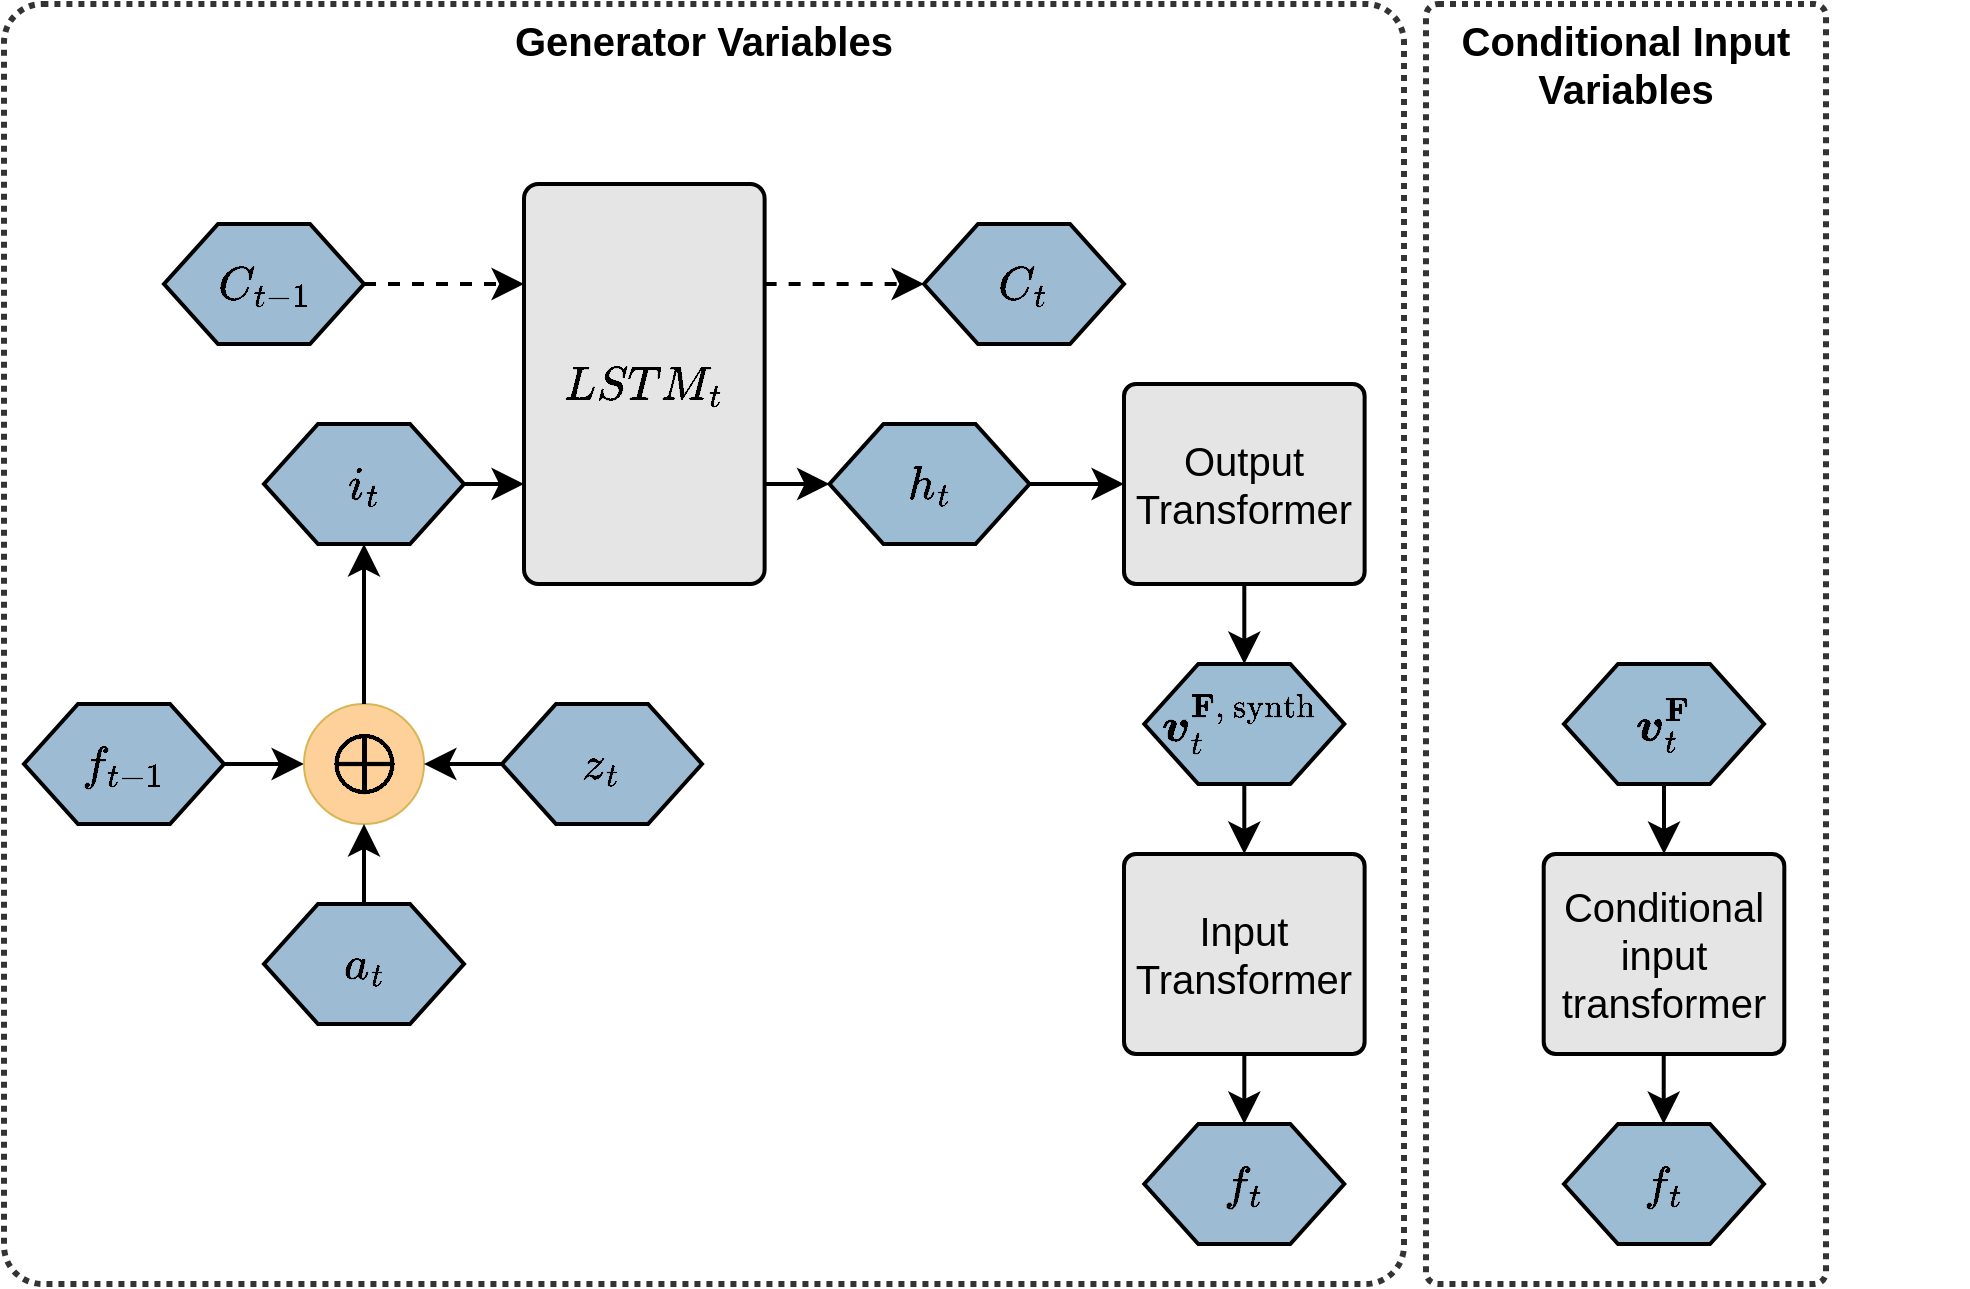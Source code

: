 <mxfile version="22.1.21" type="device">
  <diagram name="Page-1" id="wiqvjYzWOXX41bzFWbWP">
    <mxGraphModel dx="1893" dy="421" grid="1" gridSize="10" guides="1" tooltips="1" connect="1" arrows="1" fold="1" page="1" pageScale="1" pageWidth="1169" pageHeight="827" math="1" shadow="0">
      <root>
        <mxCell id="0" />
        <mxCell id="1" parent="0" />
        <mxCell id="_hNOkcOsogZEmMkvzFGR-111" value="&lt;b&gt;&lt;font style=&quot;font-size: 20px;&quot;&gt;Generator Variables&lt;br&gt;&lt;br&gt;&lt;/font&gt;&lt;/b&gt;" style="rounded=1;whiteSpace=wrap;html=1;fillColor=none;strokeColor=#000000;glass=0;shadow=0;strokeWidth=3;verticalAlign=top;movable=1;resizable=1;rotatable=1;deletable=1;editable=1;locked=0;connectable=1;opacity=80;imageHeight=24;arcSize=3;dashed=1;dashPattern=1 1;" parent="1" vertex="1">
          <mxGeometry x="9" y="920" width="700" height="640" as="geometry" />
        </mxCell>
        <mxCell id="_hNOkcOsogZEmMkvzFGR-71" value="" style="verticalLabelPosition=bottom;verticalAlign=top;html=1;shape=hexagon;perimeter=hexagonPerimeter2;arcSize=6;size=0.27;fillColor=#9dbcd3;strokeColor=#000000;strokeWidth=2;" parent="1" vertex="1">
          <mxGeometry x="19" y="1270" width="100" height="60" as="geometry" />
        </mxCell>
        <mxCell id="_hNOkcOsogZEmMkvzFGR-72" value="" style="verticalLabelPosition=bottom;verticalAlign=top;html=1;shape=hexagon;perimeter=hexagonPerimeter2;arcSize=6;size=0.27;fillColor=#9dbcd3;strokeColor=#000000;strokeWidth=2;" parent="1" vertex="1">
          <mxGeometry x="258" y="1270" width="100" height="60" as="geometry" />
        </mxCell>
        <mxCell id="_hNOkcOsogZEmMkvzFGR-73" value="" style="verticalLabelPosition=bottom;verticalAlign=top;html=1;shape=hexagon;perimeter=hexagonPerimeter2;arcSize=6;size=0.27;fillColor=#9dbcd3;strokeColor=#000000;strokeWidth=2;" parent="1" vertex="1">
          <mxGeometry x="139" y="1370" width="100" height="60" as="geometry" />
        </mxCell>
        <mxCell id="_hNOkcOsogZEmMkvzFGR-74" style="edgeStyle=orthogonalEdgeStyle;rounded=0;orthogonalLoop=1;jettySize=auto;html=1;entryX=1;entryY=0.5;entryDx=0;entryDy=0;endSize=6;strokeWidth=2;startArrow=classic;startFill=1;endArrow=none;endFill=0;targetPerimeterSpacing=0;sourcePerimeterSpacing=0;startSize=10;" parent="1" source="_hNOkcOsogZEmMkvzFGR-75" target="_hNOkcOsogZEmMkvzFGR-71" edge="1">
          <mxGeometry relative="1" as="geometry" />
        </mxCell>
        <mxCell id="_hNOkcOsogZEmMkvzFGR-75" value="" style="verticalLabelPosition=bottom;verticalAlign=top;html=1;shape=mxgraph.flowchart.on-page_reference;fillColor=#fdd199;strokeColor=#d6b656;" parent="1" vertex="1">
          <mxGeometry x="159" y="1270" width="60" height="60" as="geometry" />
        </mxCell>
        <mxCell id="_hNOkcOsogZEmMkvzFGR-97" style="edgeStyle=orthogonalEdgeStyle;rounded=0;orthogonalLoop=1;jettySize=auto;html=1;entryX=0.5;entryY=1;entryDx=0;entryDy=0;exitX=0.5;exitY=0;exitDx=0;exitDy=0;exitPerimeter=0;endSize=10;strokeWidth=2;" parent="1" source="_hNOkcOsogZEmMkvzFGR-75" target="_hNOkcOsogZEmMkvzFGR-83" edge="1">
          <mxGeometry relative="1" as="geometry" />
        </mxCell>
        <mxCell id="_hNOkcOsogZEmMkvzFGR-76" value="$$ \bigoplus $$" style="text;html=1;align=center;verticalAlign=middle;resizable=0;points=[];autosize=1;strokeColor=none;fillColor=none;fontStyle=1;fontSize=18;" parent="1" vertex="1">
          <mxGeometry x="114" y="1280" width="150" height="40" as="geometry" />
        </mxCell>
        <mxCell id="_hNOkcOsogZEmMkvzFGR-77" style="edgeStyle=orthogonalEdgeStyle;rounded=0;orthogonalLoop=1;jettySize=auto;html=1;entryX=0.5;entryY=1;entryDx=0;entryDy=0;entryPerimeter=0;endSize=10;strokeWidth=2;exitX=0.5;exitY=0;exitDx=0;exitDy=0;" parent="1" source="_hNOkcOsogZEmMkvzFGR-73" target="_hNOkcOsogZEmMkvzFGR-75" edge="1">
          <mxGeometry relative="1" as="geometry">
            <mxPoint x="259" y="1330" as="sourcePoint" />
            <Array as="points">
              <mxPoint x="189" y="1350" />
              <mxPoint x="189" y="1350" />
            </Array>
          </mxGeometry>
        </mxCell>
        <mxCell id="_hNOkcOsogZEmMkvzFGR-78" style="edgeStyle=orthogonalEdgeStyle;rounded=0;orthogonalLoop=1;jettySize=auto;html=1;entryX=1;entryY=0.5;entryDx=0;entryDy=0;entryPerimeter=0;endSize=10;strokeWidth=2;exitX=0;exitY=0.5;exitDx=0;exitDy=0;" parent="1" source="_hNOkcOsogZEmMkvzFGR-72" target="_hNOkcOsogZEmMkvzFGR-75" edge="1">
          <mxGeometry relative="1" as="geometry">
            <mxPoint x="245" y="1300" as="sourcePoint" />
            <mxPoint x="231.5" y="1300" as="targetPoint" />
            <Array as="points" />
          </mxGeometry>
        </mxCell>
        <mxCell id="_hNOkcOsogZEmMkvzFGR-79" value="&lt;font size=&quot;1&quot; style=&quot;&quot;&gt;&lt;b style=&quot;font-size: 20px;&quot;&gt;$$f_{t-1}$$&lt;/b&gt;&lt;/font&gt;" style="text;html=1;strokeColor=none;fillColor=none;align=center;verticalAlign=middle;whiteSpace=wrap;rounded=0;" parent="1" vertex="1">
          <mxGeometry x="39" y="1285" width="60" height="30" as="geometry" />
        </mxCell>
        <mxCell id="_hNOkcOsogZEmMkvzFGR-80" value="&lt;font size=&quot;1&quot; style=&quot;&quot;&gt;&lt;b style=&quot;font-size: 20px;&quot;&gt;$$z_t$$&lt;/b&gt;&lt;/font&gt;" style="text;html=1;strokeColor=none;fillColor=none;align=center;verticalAlign=middle;whiteSpace=wrap;rounded=0;" parent="1" vertex="1">
          <mxGeometry x="278" y="1285" width="60" height="30" as="geometry" />
        </mxCell>
        <mxCell id="_hNOkcOsogZEmMkvzFGR-81" value="&lt;font size=&quot;1&quot; style=&quot;&quot;&gt;&lt;b style=&quot;font-size: 20px;&quot;&gt;$$a_t$$&lt;/b&gt;&lt;/font&gt;" style="text;html=1;strokeColor=none;fillColor=none;align=center;verticalAlign=middle;whiteSpace=wrap;rounded=0;" parent="1" vertex="1">
          <mxGeometry x="159" y="1385" width="60" height="30" as="geometry" />
        </mxCell>
        <mxCell id="_hNOkcOsogZEmMkvzFGR-105" style="edgeStyle=orthogonalEdgeStyle;rounded=0;orthogonalLoop=1;jettySize=auto;html=1;exitX=1;exitY=0.5;exitDx=0;exitDy=0;entryX=0;entryY=0.75;entryDx=0;entryDy=0;strokeWidth=2;endSize=10;" parent="1" source="_hNOkcOsogZEmMkvzFGR-83" target="_hNOkcOsogZEmMkvzFGR-86" edge="1">
          <mxGeometry relative="1" as="geometry" />
        </mxCell>
        <mxCell id="_hNOkcOsogZEmMkvzFGR-83" value="" style="verticalLabelPosition=bottom;verticalAlign=top;html=1;shape=hexagon;perimeter=hexagonPerimeter2;arcSize=6;size=0.27;fillColor=#9dbcd3;strokeColor=#000000;strokeWidth=2;" parent="1" vertex="1">
          <mxGeometry x="139" y="1130" width="100" height="60" as="geometry" />
        </mxCell>
        <mxCell id="_hNOkcOsogZEmMkvzFGR-84" value="&lt;font size=&quot;1&quot; style=&quot;&quot;&gt;&lt;b style=&quot;font-size: 20px;&quot;&gt;$$i_t$$&lt;/b&gt;&lt;/font&gt;" style="text;html=1;strokeColor=none;fillColor=none;align=center;verticalAlign=middle;whiteSpace=wrap;rounded=0;" parent="1" vertex="1">
          <mxGeometry x="159" y="1145" width="60" height="30" as="geometry" />
        </mxCell>
        <mxCell id="_hNOkcOsogZEmMkvzFGR-104" style="edgeStyle=orthogonalEdgeStyle;rounded=0;orthogonalLoop=1;jettySize=auto;html=1;exitX=1;exitY=0.25;exitDx=0;exitDy=0;entryX=0;entryY=0.5;entryDx=0;entryDy=0;strokeWidth=2;endSize=10;dashed=1;" parent="1" source="_hNOkcOsogZEmMkvzFGR-86" target="_hNOkcOsogZEmMkvzFGR-88" edge="1">
          <mxGeometry relative="1" as="geometry" />
        </mxCell>
        <mxCell id="_hNOkcOsogZEmMkvzFGR-106" style="edgeStyle=orthogonalEdgeStyle;rounded=0;orthogonalLoop=1;jettySize=auto;html=1;exitX=1;exitY=0.75;exitDx=0;exitDy=0;entryX=0;entryY=0.5;entryDx=0;entryDy=0;strokeWidth=2;endSize=10;" parent="1" source="_hNOkcOsogZEmMkvzFGR-86" target="_hNOkcOsogZEmMkvzFGR-92" edge="1">
          <mxGeometry relative="1" as="geometry" />
        </mxCell>
        <mxCell id="_hNOkcOsogZEmMkvzFGR-86" value="&lt;b&gt;&lt;font style=&quot;font-size: 20px;&quot;&gt;$$LSTM_t$$&lt;/font&gt;&lt;/b&gt;" style="rounded=1;whiteSpace=wrap;html=1;glass=0;arcSize=6;strokeWidth=2;fillColor=#e5e5e5;" parent="1" vertex="1">
          <mxGeometry x="269" y="1010" width="120.31" height="200" as="geometry" />
        </mxCell>
        <mxCell id="_hNOkcOsogZEmMkvzFGR-88" value="" style="verticalLabelPosition=bottom;verticalAlign=top;html=1;shape=hexagon;perimeter=hexagonPerimeter2;arcSize=6;size=0.27;fontSize=20;fontStyle=1;fillColor=#9dbbd3;strokeColor=#000000;strokeWidth=2;" parent="1" vertex="1">
          <mxGeometry x="469.0" y="1030" width="100" height="60" as="geometry" />
        </mxCell>
        <mxCell id="_hNOkcOsogZEmMkvzFGR-103" style="edgeStyle=orthogonalEdgeStyle;rounded=0;orthogonalLoop=1;jettySize=auto;html=1;entryX=0;entryY=0.25;entryDx=0;entryDy=0;strokeWidth=2;endSize=10;dashed=1;" parent="1" source="_hNOkcOsogZEmMkvzFGR-89" target="_hNOkcOsogZEmMkvzFGR-86" edge="1">
          <mxGeometry relative="1" as="geometry">
            <mxPoint x="259" y="1051" as="targetPoint" />
          </mxGeometry>
        </mxCell>
        <mxCell id="_hNOkcOsogZEmMkvzFGR-89" value="" style="verticalLabelPosition=bottom;verticalAlign=top;html=1;shape=hexagon;perimeter=hexagonPerimeter2;arcSize=6;size=0.27;fontSize=20;fontStyle=1;fillColor=#9dbcd3;strokeColor=#000000;strokeWidth=2;" parent="1" vertex="1">
          <mxGeometry x="89" y="1030" width="100" height="60" as="geometry" />
        </mxCell>
        <mxCell id="_hNOkcOsogZEmMkvzFGR-90" value="&lt;font style=&quot;font-size: 20px;&quot;&gt;&lt;span style=&quot;font-size: 20px;&quot;&gt;$$C_{t-1}$$&lt;/span&gt;&lt;/font&gt;" style="text;html=1;strokeColor=none;fillColor=none;align=center;verticalAlign=middle;whiteSpace=wrap;rounded=0;fontSize=20;fontStyle=1" parent="1" vertex="1">
          <mxGeometry x="109" y="1045" width="60" height="30" as="geometry" />
        </mxCell>
        <mxCell id="_hNOkcOsogZEmMkvzFGR-91" value="&lt;font style=&quot;font-size: 20px;&quot;&gt;&lt;span style=&quot;font-size: 20px;&quot;&gt;$$C_{t}$$&lt;/span&gt;&lt;/font&gt;" style="text;html=1;strokeColor=none;fillColor=none;align=center;verticalAlign=middle;whiteSpace=wrap;rounded=0;fontSize=20;fontStyle=1" parent="1" vertex="1">
          <mxGeometry x="489.0" y="1045" width="60" height="30" as="geometry" />
        </mxCell>
        <mxCell id="_hNOkcOsogZEmMkvzFGR-107" style="edgeStyle=orthogonalEdgeStyle;rounded=0;orthogonalLoop=1;jettySize=auto;html=1;entryX=0;entryY=0.5;entryDx=0;entryDy=0;strokeWidth=2;endSize=10;" parent="1" source="_hNOkcOsogZEmMkvzFGR-92" target="_hNOkcOsogZEmMkvzFGR-94" edge="1">
          <mxGeometry relative="1" as="geometry" />
        </mxCell>
        <mxCell id="_hNOkcOsogZEmMkvzFGR-92" value="" style="verticalLabelPosition=bottom;verticalAlign=top;html=1;shape=hexagon;perimeter=hexagonPerimeter2;arcSize=6;size=0.27;fillColor=#9cbcd3;strokeColor=#000000;strokeWidth=2;" parent="1" vertex="1">
          <mxGeometry x="421.75" y="1130" width="100" height="60" as="geometry" />
        </mxCell>
        <mxCell id="_hNOkcOsogZEmMkvzFGR-93" value="&lt;font size=&quot;1&quot; style=&quot;&quot;&gt;&lt;b style=&quot;font-size: 20px;&quot;&gt;$$h_{t}$$&lt;/b&gt;&lt;/font&gt;" style="text;html=1;strokeColor=none;fillColor=none;align=center;verticalAlign=middle;whiteSpace=wrap;rounded=0;" parent="1" vertex="1">
          <mxGeometry x="441.75" y="1145" width="60" height="30" as="geometry" />
        </mxCell>
        <mxCell id="_hNOkcOsogZEmMkvzFGR-108" value="" style="edgeStyle=orthogonalEdgeStyle;rounded=0;orthogonalLoop=1;jettySize=auto;html=1;entryX=0.5;entryY=0;entryDx=0;entryDy=0;strokeWidth=2;endSize=10;" parent="1" source="_hNOkcOsogZEmMkvzFGR-94" target="_hNOkcOsogZEmMkvzFGR-95" edge="1">
          <mxGeometry relative="1" as="geometry" />
        </mxCell>
        <mxCell id="_hNOkcOsogZEmMkvzFGR-94" value="&lt;span&gt;&lt;font style=&quot;font-size: 20px;&quot;&gt;Output&lt;br&gt;Transformer&lt;br&gt;&lt;/font&gt;&lt;/span&gt;" style="rounded=1;whiteSpace=wrap;html=1;glass=0;arcSize=6;strokeWidth=2;fillColor=#e5e5e5;fontStyle=0" parent="1" vertex="1">
          <mxGeometry x="569.0" y="1110" width="120.31" height="100" as="geometry" />
        </mxCell>
        <mxCell id="_hNOkcOsogZEmMkvzFGR-95" value="" style="verticalLabelPosition=bottom;verticalAlign=top;html=1;shape=hexagon;perimeter=hexagonPerimeter2;arcSize=6;size=0.27;fillColor=#9cbcd3;strokeColor=#000000;strokeWidth=2;" parent="1" vertex="1">
          <mxGeometry x="579.15" y="1250" width="100" height="60" as="geometry" />
        </mxCell>
        <mxCell id="_hNOkcOsogZEmMkvzFGR-109" style="edgeStyle=orthogonalEdgeStyle;rounded=0;orthogonalLoop=1;jettySize=auto;html=1;entryX=0.5;entryY=0;entryDx=0;entryDy=0;exitX=0.5;exitY=1;exitDx=0;exitDy=0;strokeWidth=2;endSize=10;" parent="1" source="_hNOkcOsogZEmMkvzFGR-95" target="_hNOkcOsogZEmMkvzFGR-98" edge="1">
          <mxGeometry relative="1" as="geometry" />
        </mxCell>
        <mxCell id="_hNOkcOsogZEmMkvzFGR-96" value="&lt;span style=&quot;font-size: 20px;&quot;&gt;$$\boldsymbol{v}_t^{\mathbf{F}, \text { synth }}$$&lt;/span&gt;" style="text;html=1;strokeColor=none;fillColor=none;align=center;verticalAlign=middle;whiteSpace=wrap;rounded=0;fontSize=20;fontStyle=1" parent="1" vertex="1">
          <mxGeometry x="599.15" y="1265" width="60" height="30" as="geometry" />
        </mxCell>
        <mxCell id="_hNOkcOsogZEmMkvzFGR-110" style="edgeStyle=orthogonalEdgeStyle;rounded=0;orthogonalLoop=1;jettySize=auto;html=1;exitX=0.5;exitY=1;exitDx=0;exitDy=0;entryX=0.5;entryY=0;entryDx=0;entryDy=0;strokeWidth=2;endSize=10;" parent="1" source="_hNOkcOsogZEmMkvzFGR-98" target="_hNOkcOsogZEmMkvzFGR-101" edge="1">
          <mxGeometry relative="1" as="geometry" />
        </mxCell>
        <mxCell id="_hNOkcOsogZEmMkvzFGR-98" value="&lt;span&gt;&lt;font style=&quot;font-size: 20px;&quot;&gt;Input&lt;br&gt;Transformer&lt;br&gt;&lt;/font&gt;&lt;/span&gt;" style="rounded=1;whiteSpace=wrap;html=1;glass=0;arcSize=6;strokeWidth=2;fillColor=#e5e5e5;fontStyle=0" parent="1" vertex="1">
          <mxGeometry x="569.0" y="1345" width="120.31" height="100" as="geometry" />
        </mxCell>
        <mxCell id="_hNOkcOsogZEmMkvzFGR-101" value="" style="verticalLabelPosition=bottom;verticalAlign=top;html=1;shape=hexagon;perimeter=hexagonPerimeter2;arcSize=6;size=0.27;fillColor=#9dbcd3;strokeColor=#000000;strokeWidth=2;" parent="1" vertex="1">
          <mxGeometry x="579.15" y="1480" width="100" height="60" as="geometry" />
        </mxCell>
        <mxCell id="_hNOkcOsogZEmMkvzFGR-102" value="&lt;font size=&quot;1&quot; style=&quot;&quot;&gt;&lt;b style=&quot;font-size: 20px;&quot;&gt;$$f_t$$&lt;/b&gt;&lt;/font&gt;" style="text;html=1;strokeColor=none;fillColor=none;align=center;verticalAlign=middle;whiteSpace=wrap;rounded=0;" parent="1" vertex="1">
          <mxGeometry x="599.15" y="1495" width="60" height="30" as="geometry" />
        </mxCell>
        <mxCell id="_hNOkcOsogZEmMkvzFGR-113" value="" style="verticalLabelPosition=bottom;verticalAlign=top;html=1;shape=hexagon;perimeter=hexagonPerimeter2;arcSize=6;size=0.27;fillColor=#9cbcd3;strokeColor=#000000;strokeWidth=2;" parent="1" vertex="1">
          <mxGeometry x="789" y="1480" width="100" height="60" as="geometry" />
        </mxCell>
        <mxCell id="93irxrXW01IVTlg7gRJB-3" value="" style="verticalLabelPosition=bottom;verticalAlign=top;html=1;shape=hexagon;perimeter=hexagonPerimeter2;arcSize=6;size=0.27;fillColor=#9cbcd3;strokeColor=#000000;strokeWidth=2;" vertex="1" parent="1">
          <mxGeometry x="789" y="1250" width="100" height="60" as="geometry" />
        </mxCell>
        <mxCell id="93irxrXW01IVTlg7gRJB-4" style="edgeStyle=orthogonalEdgeStyle;rounded=0;orthogonalLoop=1;jettySize=auto;html=1;entryX=0.5;entryY=0;entryDx=0;entryDy=0;exitX=0.5;exitY=1;exitDx=0;exitDy=0;strokeWidth=2;endSize=10;" edge="1" parent="1" source="93irxrXW01IVTlg7gRJB-3" target="93irxrXW01IVTlg7gRJB-6">
          <mxGeometry relative="1" as="geometry" />
        </mxCell>
        <mxCell id="93irxrXW01IVTlg7gRJB-5" value="&lt;span style=&quot;font-size: 20px;&quot;&gt;$$\boldsymbol{v}_t^{\mathbf{F} }$$&lt;/span&gt;" style="text;html=1;strokeColor=none;fillColor=none;align=center;verticalAlign=middle;whiteSpace=wrap;rounded=0;fontSize=20;fontStyle=1" vertex="1" parent="1">
          <mxGeometry x="809" y="1265" width="60" height="30" as="geometry" />
        </mxCell>
        <mxCell id="93irxrXW01IVTlg7gRJB-6" value="&lt;span&gt;&lt;font style=&quot;font-size: 20px;&quot;&gt;Conditional input transformer&lt;br&gt;&lt;/font&gt;&lt;/span&gt;" style="rounded=1;whiteSpace=wrap;html=1;glass=0;arcSize=6;strokeWidth=2;fillColor=#e5e5e5;fontStyle=0" vertex="1" parent="1">
          <mxGeometry x="778.85" y="1345" width="120.31" height="100" as="geometry" />
        </mxCell>
        <mxCell id="93irxrXW01IVTlg7gRJB-7" style="edgeStyle=orthogonalEdgeStyle;rounded=0;orthogonalLoop=1;jettySize=auto;html=1;exitX=0.5;exitY=1;exitDx=0;exitDy=0;entryX=0.5;entryY=0;entryDx=0;entryDy=0;strokeWidth=2;endSize=10;" edge="1" parent="1">
          <mxGeometry relative="1" as="geometry">
            <mxPoint x="838.86" y="1445" as="sourcePoint" />
            <mxPoint x="838.86" y="1480" as="targetPoint" />
          </mxGeometry>
        </mxCell>
        <mxCell id="93irxrXW01IVTlg7gRJB-8" value="&lt;font size=&quot;1&quot; style=&quot;&quot;&gt;&lt;b style=&quot;font-size: 20px;&quot;&gt;$$f_t$$&lt;/b&gt;&lt;/font&gt;" style="text;html=1;strokeColor=none;fillColor=none;align=center;verticalAlign=middle;whiteSpace=wrap;rounded=0;" vertex="1" parent="1">
          <mxGeometry x="599.15" y="1495" width="60" height="30" as="geometry" />
        </mxCell>
        <mxCell id="93irxrXW01IVTlg7gRJB-9" value="&lt;font size=&quot;1&quot; style=&quot;&quot;&gt;&lt;b style=&quot;font-size: 20px;&quot;&gt;$$f_t$$&lt;/b&gt;&lt;/font&gt;" style="text;html=1;strokeColor=none;fillColor=none;align=center;verticalAlign=middle;whiteSpace=wrap;rounded=0;" vertex="1" parent="1">
          <mxGeometry x="809" y="1495" width="60" height="30" as="geometry" />
        </mxCell>
        <mxCell id="93irxrXW01IVTlg7gRJB-10" value="&lt;b&gt;&lt;font style=&quot;font-size: 20px;&quot;&gt;Conditional Input Variables&lt;br&gt;&lt;/font&gt;&lt;/b&gt;" style="rounded=1;whiteSpace=wrap;html=1;fillColor=none;strokeColor=#000000;glass=0;shadow=0;strokeWidth=3;verticalAlign=top;movable=1;resizable=1;rotatable=1;deletable=1;editable=1;locked=0;connectable=1;opacity=80;imageHeight=24;arcSize=3;dashed=1;dashPattern=1 1;" vertex="1" parent="1">
          <mxGeometry x="720" y="920" width="200" height="640" as="geometry" />
        </mxCell>
      </root>
    </mxGraphModel>
  </diagram>
</mxfile>
